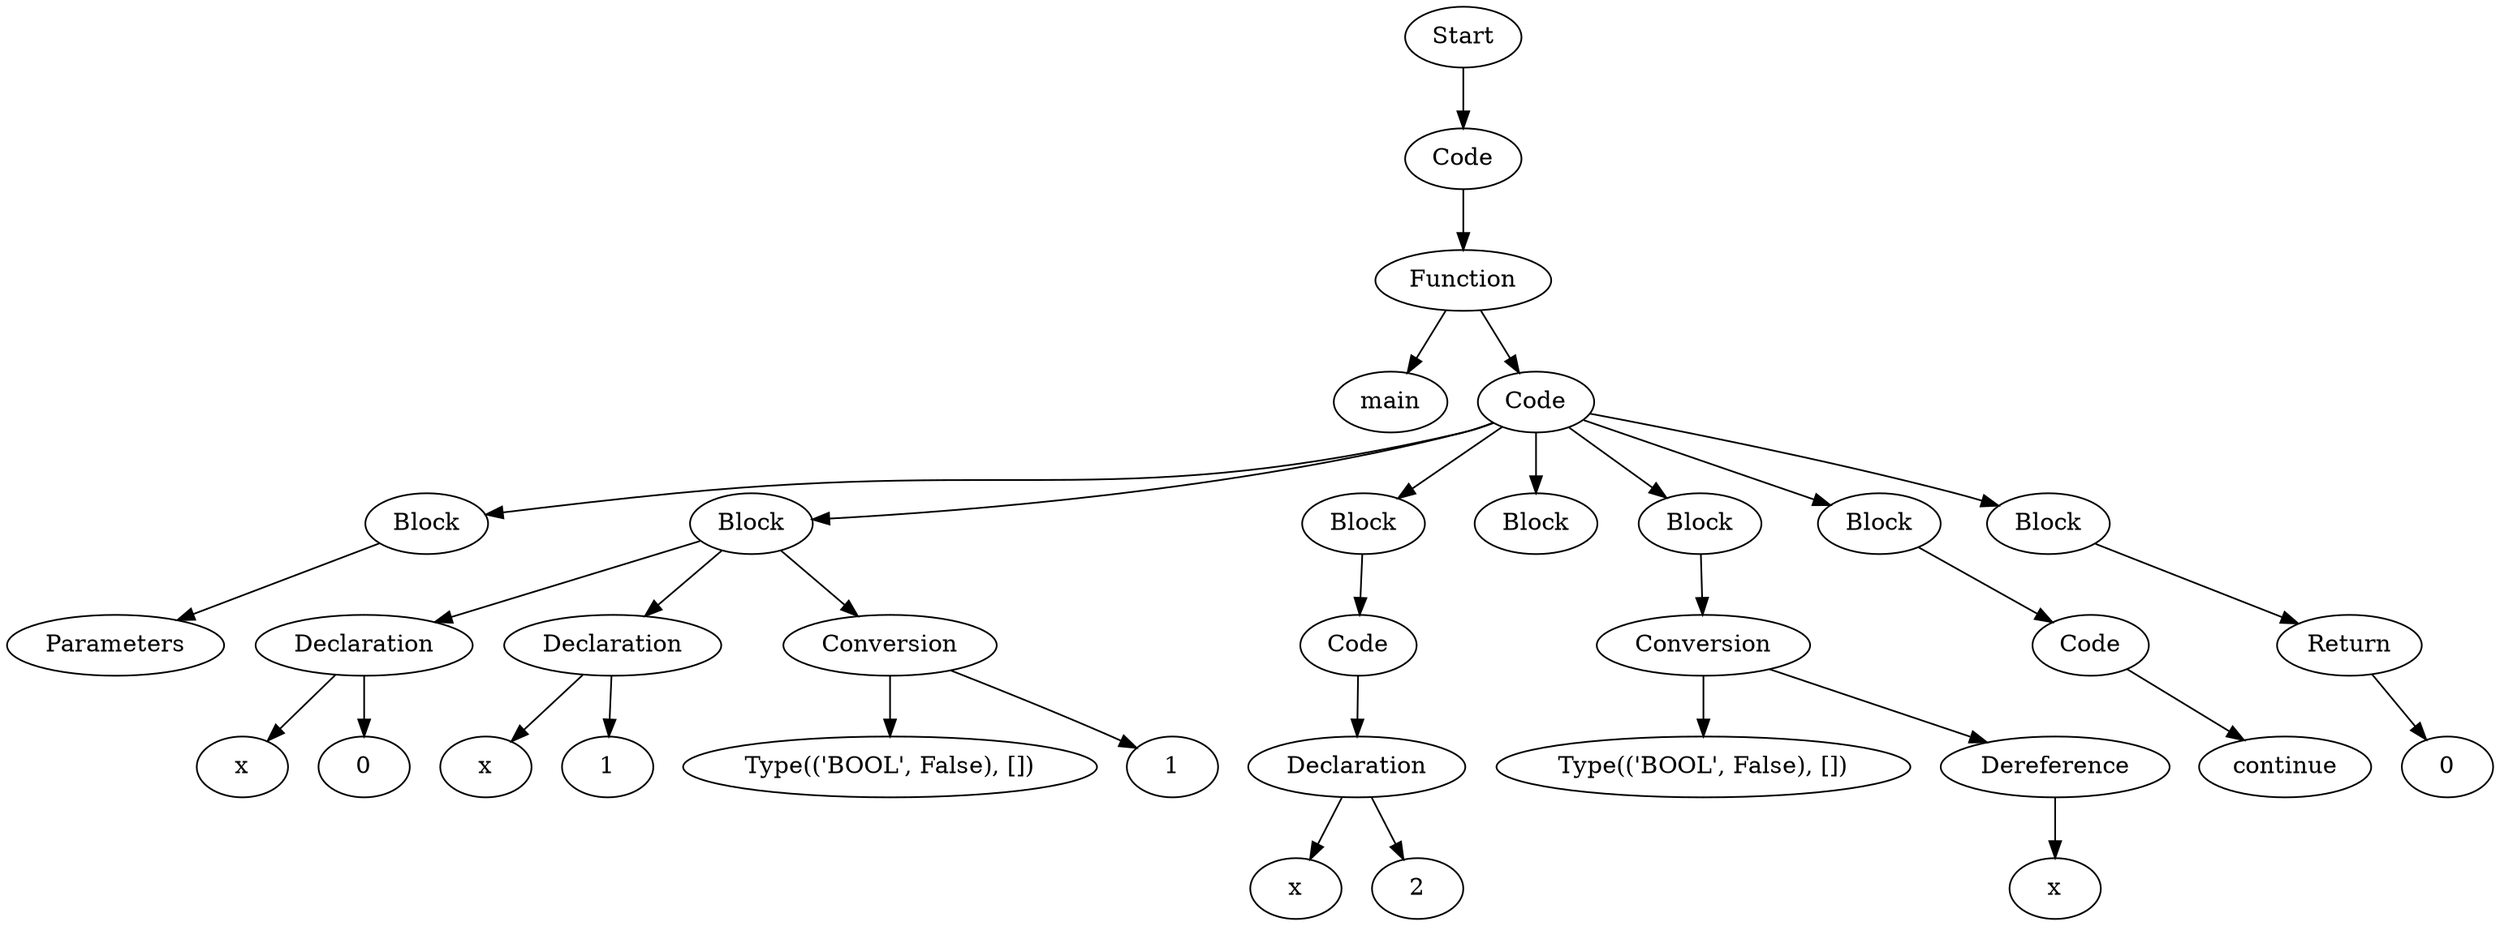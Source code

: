 digraph AST {
  "131770530188016" [label="Start"];
  "131770530188016" -> "131770530200976";
  "131770530200976" [label="Code"];
  "131770530200976" -> "131770530319328";
  "131770530319328" [label="Function"];
  "131770530319328" -> "131770530322496";
  "131770530319328" -> "131770530317408";
  "131770530322496" [label="main"];
  "131770530317408" [label="Code"];
  "131770530317408" -> "131770530330752";
  "131770530317408" -> "131770530328496";
  "131770530317408" -> "131770530332048";
  "131770530317408" -> "131770530317600";
  "131770530317408" -> "131770530267536";
  "131770530317408" -> "131770530267584";
  "131770530317408" -> "131770530267632";
  "131770530330752" [label="Block"];
  "131770530330752" -> "131770530321296";
  "131770530321296" [label="Parameters"];
  "131770530328496" [label="Block"];
  "131770530328496" -> "131770530325472";
  "131770530328496" -> "131770530317696";
  "131770530328496" -> "131770530319904";
  "131770530325472" [label="Declaration"];
  "131770530325472" -> "131770530319136";
  "131770530325472" -> "131770530321056";
  "131770530319136" [label="x"];
  "131770530321056" [label="0"];
  "131770530317696" [label="Declaration"];
  "131770530317696" -> "131770530319952";
  "131770530317696" -> "131770530326528";
  "131770530319952" [label="x"];
  "131770530326528" [label="1"];
  "131770530319904" [label="Conversion"];
  "131770530319904" -> "131770530317360";
  "131770530319904" -> "131770530325424";
  "131770530317360" [label="Type(('BOOL', False), [])"];
  "131770530325424" [label="1"];
  "131770530332048" [label="Block"];
  "131770530332048" -> "131770530326864";
  "131770530326864" [label="Code"];
  "131770530326864" -> "131770530327440";
  "131770530327440" [label="Declaration"];
  "131770530327440" -> "131770530327920";
  "131770530327440" -> "131770530328592";
  "131770530327920" [label="x"];
  "131770530328592" [label="2"];
  "131770530317600" [label="Block"];
  "131770530267536" [label="Block"];
  "131770530267536" -> "131770530329024";
  "131770530329024" [label="Conversion"];
  "131770530329024" -> "131770530327536";
  "131770530329024" -> "131770530325904";
  "131770530327536" [label="Type(('BOOL', False), [])"];
  "131770530325904" [label="Dereference"];
  "131770530325904" -> "131770530329984";
  "131770530329984" [label="x"];
  "131770530267584" [label="Block"];
  "131770530267584" -> "131770530330224";
  "131770530330224" [label="Code"];
  "131770530330224" -> "131770530330608";
  "131770530330608" [label="continue"];
  "131770530267632" [label="Block"];
  "131770530267632" -> "131770530331088";
  "131770530331088" [label="Return"];
  "131770530331088" -> "131770530331808";
  "131770530331808" [label="0"];
}
